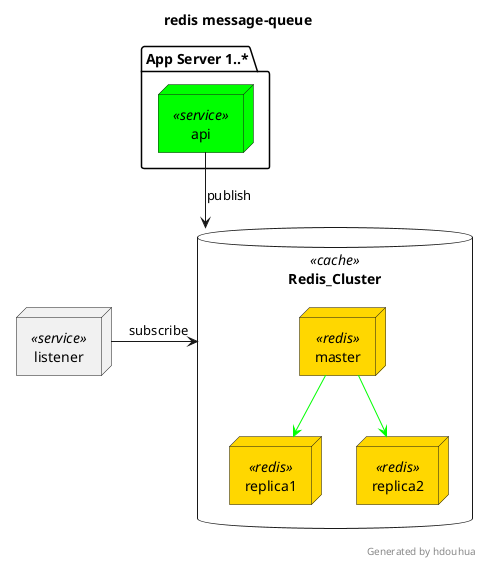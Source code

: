 @startuml redis-mq
title redis message-queue

skinparam shadowing false
skinparam node {
	backgroundColor<<redis>> gold
}


package "App Server 1..*" as Server {
    node api <<service>> #Lime
}
database Redis_Cluster <<cache>> {
    node master <<redis>> as m
    node replica1 <<redis>> as r1
    node replica2 <<redis>> as r2
    m -[#lime]-> r1
    m -[#lime]-> r2
}
node listener <<service>>

api -down-> Redis_Cluster: publish
listener -right-> Redis_Cluster: subscribe


right footer Generated by hdouhua
@enduml